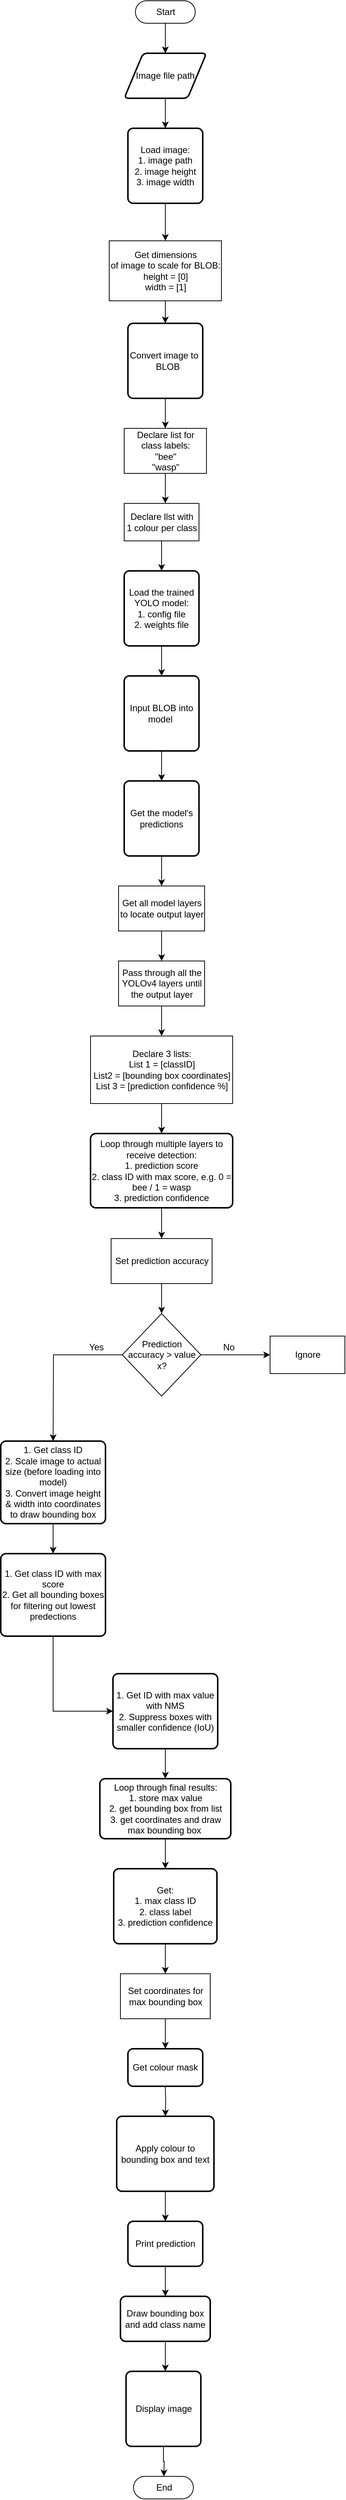 <mxfile version="18.0.1" type="github"><diagram id="6a731a19-8d31-9384-78a2-239565b7b9f0" name="Page-1"><mxGraphModel dx="1799" dy="2330" grid="0" gridSize="10" guides="1" tooltips="1" connect="1" arrows="1" fold="1" page="1" pageScale="1" pageWidth="827" pageHeight="1169" background="none" math="0" shadow="0"><root><mxCell id="0"/><mxCell id="1" parent="0"/><mxCell id="HkCphpIahGmISYKJfxxY-57" style="edgeStyle=orthogonalEdgeStyle;rounded=0;orthogonalLoop=1;jettySize=auto;html=1;exitX=0.5;exitY=0.5;exitDx=0;exitDy=15;exitPerimeter=0;" parent="1" source="HkCphpIahGmISYKJfxxY-55" edge="1"><mxGeometry relative="1" as="geometry"><mxPoint x="560" y="60" as="targetPoint"/></mxGeometry></mxCell><mxCell id="HkCphpIahGmISYKJfxxY-55" value="Start" style="html=1;dashed=0;whitespace=wrap;shape=mxgraph.dfd.start" parent="1" vertex="1"><mxGeometry x="520" y="-10" width="80" height="30" as="geometry"/></mxCell><mxCell id="HkCphpIahGmISYKJfxxY-60" style="edgeStyle=orthogonalEdgeStyle;rounded=0;orthogonalLoop=1;jettySize=auto;html=1;exitX=0.5;exitY=1;exitDx=0;exitDy=0;" parent="1" source="HkCphpIahGmISYKJfxxY-58" edge="1"><mxGeometry relative="1" as="geometry"><mxPoint x="560" y="160" as="targetPoint"/></mxGeometry></mxCell><mxCell id="HkCphpIahGmISYKJfxxY-58" value="Image file path" style="shape=parallelogram;html=1;strokeWidth=2;perimeter=parallelogramPerimeter;whiteSpace=wrap;rounded=1;arcSize=12;size=0.23;" parent="1" vertex="1"><mxGeometry x="505" y="60" width="110" height="60" as="geometry"/></mxCell><mxCell id="HkCphpIahGmISYKJfxxY-62" style="edgeStyle=orthogonalEdgeStyle;rounded=0;orthogonalLoop=1;jettySize=auto;html=1;exitX=0.5;exitY=1;exitDx=0;exitDy=0;entryX=0.5;entryY=0;entryDx=0;entryDy=0;" parent="1" source="HkCphpIahGmISYKJfxxY-59" target="HkCphpIahGmISYKJfxxY-61" edge="1"><mxGeometry relative="1" as="geometry"><mxPoint x="560" y="320" as="targetPoint"/></mxGeometry></mxCell><mxCell id="HkCphpIahGmISYKJfxxY-59" value="Load image:&lt;br&gt;1. image path&lt;br&gt;2. image height&lt;br&gt;3. image width" style="rounded=1;whiteSpace=wrap;html=1;absoluteArcSize=1;arcSize=14;strokeWidth=2;" parent="1" vertex="1"><mxGeometry x="510" y="160" width="100" height="100" as="geometry"/></mxCell><mxCell id="HkCphpIahGmISYKJfxxY-64" style="edgeStyle=orthogonalEdgeStyle;rounded=0;orthogonalLoop=1;jettySize=auto;html=1;exitX=0.5;exitY=1;exitDx=0;exitDy=0;" parent="1" source="HkCphpIahGmISYKJfxxY-61" edge="1"><mxGeometry relative="1" as="geometry"><mxPoint x="560" y="420" as="targetPoint"/></mxGeometry></mxCell><mxCell id="HkCphpIahGmISYKJfxxY-61" value="Get dimensions &lt;br&gt;of image to scale for BLOB:&lt;br&gt;height = [0]&lt;br&gt;width = [1]" style="html=1;dashed=0;whitespace=wrap;" parent="1" vertex="1"><mxGeometry x="485" y="310" width="150" height="80" as="geometry"/></mxCell><mxCell id="HkCphpIahGmISYKJfxxY-66" style="edgeStyle=orthogonalEdgeStyle;rounded=0;orthogonalLoop=1;jettySize=auto;html=1;exitX=0.5;exitY=1;exitDx=0;exitDy=0;" parent="1" source="HkCphpIahGmISYKJfxxY-63" edge="1"><mxGeometry relative="1" as="geometry"><mxPoint x="560" y="560" as="targetPoint"/></mxGeometry></mxCell><mxCell id="HkCphpIahGmISYKJfxxY-63" value="Convert image to&amp;nbsp; &amp;nbsp; &amp;nbsp;BLOB&lt;span style=&quot;white-space: pre&quot;&gt; &lt;/span&gt;" style="rounded=1;whiteSpace=wrap;html=1;absoluteArcSize=1;arcSize=14;strokeWidth=2;" parent="1" vertex="1"><mxGeometry x="510" y="420" width="100" height="100" as="geometry"/></mxCell><mxCell id="HkCphpIahGmISYKJfxxY-67" style="edgeStyle=orthogonalEdgeStyle;rounded=0;orthogonalLoop=1;jettySize=auto;html=1;exitX=0.5;exitY=1;exitDx=0;exitDy=0;" parent="1" source="HkCphpIahGmISYKJfxxY-65" edge="1"><mxGeometry relative="1" as="geometry"><mxPoint x="560" y="660" as="targetPoint"/></mxGeometry></mxCell><mxCell id="HkCphpIahGmISYKJfxxY-65" value="Declare list for&lt;br&gt;class labels:&lt;br&gt;&quot;bee&quot;&lt;br&gt;&quot;wasp&quot;" style="html=1;dashed=0;whitespace=wrap;" parent="1" vertex="1"><mxGeometry x="505" y="560" width="110" height="60" as="geometry"/></mxCell><mxCell id="HkCphpIahGmISYKJfxxY-69" style="edgeStyle=orthogonalEdgeStyle;rounded=0;orthogonalLoop=1;jettySize=auto;html=1;exitX=0.5;exitY=1;exitDx=0;exitDy=0;" parent="1" source="HkCphpIahGmISYKJfxxY-68" edge="1"><mxGeometry relative="1" as="geometry"><mxPoint x="555" y="750" as="targetPoint"/></mxGeometry></mxCell><mxCell id="HkCphpIahGmISYKJfxxY-68" value="Declare llst with &lt;br&gt;1 colour per class" style="html=1;dashed=0;whitespace=wrap;" parent="1" vertex="1"><mxGeometry x="505" y="660" width="100" height="50" as="geometry"/></mxCell><mxCell id="HkCphpIahGmISYKJfxxY-71" style="edgeStyle=orthogonalEdgeStyle;rounded=0;orthogonalLoop=1;jettySize=auto;html=1;exitX=0.5;exitY=1;exitDx=0;exitDy=0;" parent="1" source="HkCphpIahGmISYKJfxxY-70" edge="1"><mxGeometry relative="1" as="geometry"><mxPoint x="555" y="890" as="targetPoint"/></mxGeometry></mxCell><mxCell id="HkCphpIahGmISYKJfxxY-70" value="Load the trained YOLO model:&lt;br&gt;1. config file&lt;br&gt;2. weights file" style="rounded=1;whiteSpace=wrap;html=1;absoluteArcSize=1;arcSize=14;strokeWidth=2;" parent="1" vertex="1"><mxGeometry x="505" y="750" width="100" height="100" as="geometry"/></mxCell><mxCell id="HkCphpIahGmISYKJfxxY-74" style="edgeStyle=orthogonalEdgeStyle;rounded=0;orthogonalLoop=1;jettySize=auto;html=1;exitX=0.5;exitY=1;exitDx=0;exitDy=0;" parent="1" source="HkCphpIahGmISYKJfxxY-72" edge="1"><mxGeometry relative="1" as="geometry"><mxPoint x="555" y="1030" as="targetPoint"/></mxGeometry></mxCell><mxCell id="HkCphpIahGmISYKJfxxY-72" value="Input BLOB into model&amp;nbsp;" style="rounded=1;whiteSpace=wrap;html=1;absoluteArcSize=1;arcSize=14;strokeWidth=2;" parent="1" vertex="1"><mxGeometry x="505" y="890" width="100" height="100" as="geometry"/></mxCell><mxCell id="HkCphpIahGmISYKJfxxY-77" style="edgeStyle=orthogonalEdgeStyle;rounded=0;orthogonalLoop=1;jettySize=auto;html=1;exitX=0.5;exitY=1;exitDx=0;exitDy=0;" parent="1" source="HkCphpIahGmISYKJfxxY-73" edge="1"><mxGeometry relative="1" as="geometry"><mxPoint x="555" y="1270" as="targetPoint"/></mxGeometry></mxCell><mxCell id="HkCphpIahGmISYKJfxxY-73" value="Get all model layers &lt;br&gt;to locate output layer" style="html=1;dashed=0;whitespace=wrap;" parent="1" vertex="1"><mxGeometry x="497.5" y="1170" width="115" height="60" as="geometry"/></mxCell><mxCell id="HkCphpIahGmISYKJfxxY-76" style="edgeStyle=orthogonalEdgeStyle;rounded=0;orthogonalLoop=1;jettySize=auto;html=1;exitX=0.5;exitY=1;exitDx=0;exitDy=0;" parent="1" source="HkCphpIahGmISYKJfxxY-75" edge="1"><mxGeometry relative="1" as="geometry"><mxPoint x="555" y="1170" as="targetPoint"/></mxGeometry></mxCell><mxCell id="HkCphpIahGmISYKJfxxY-75" value="Get the model's predictions" style="rounded=1;whiteSpace=wrap;html=1;absoluteArcSize=1;arcSize=14;strokeWidth=2;" parent="1" vertex="1"><mxGeometry x="505" y="1030" width="100" height="100" as="geometry"/></mxCell><mxCell id="HkCphpIahGmISYKJfxxY-79" style="edgeStyle=orthogonalEdgeStyle;rounded=0;orthogonalLoop=1;jettySize=auto;html=1;exitX=0.5;exitY=1;exitDx=0;exitDy=0;" parent="1" source="HkCphpIahGmISYKJfxxY-78" edge="1"><mxGeometry relative="1" as="geometry"><mxPoint x="555" y="1370" as="targetPoint"/></mxGeometry></mxCell><mxCell id="HkCphpIahGmISYKJfxxY-78" value="Pass through all the &lt;br&gt;YOLOv4 layers until &lt;br&gt;the output layer" style="html=1;dashed=0;whitespace=wrap;" parent="1" vertex="1"><mxGeometry x="497.5" y="1270" width="115" height="60" as="geometry"/></mxCell><mxCell id="HkCphpIahGmISYKJfxxY-86" style="edgeStyle=orthogonalEdgeStyle;rounded=0;orthogonalLoop=1;jettySize=auto;html=1;exitX=0.5;exitY=1;exitDx=0;exitDy=0;" parent="1" source="HkCphpIahGmISYKJfxxY-83" edge="1"><mxGeometry relative="1" as="geometry"><mxPoint x="555" y="1640" as="targetPoint"/></mxGeometry></mxCell><mxCell id="HkCphpIahGmISYKJfxxY-83" value="Loop through multiple layers to receive detection:&lt;br&gt;1. prediction score&lt;br&gt;2. class ID with max score, e.g. 0 = bee / 1 = wasp&lt;br&gt;3. prediction confidence" style="rounded=1;whiteSpace=wrap;html=1;absoluteArcSize=1;arcSize=14;strokeWidth=2;" parent="1" vertex="1"><mxGeometry x="460" y="1500" width="190" height="99" as="geometry"/></mxCell><mxCell id="HkCphpIahGmISYKJfxxY-87" style="edgeStyle=orthogonalEdgeStyle;rounded=0;orthogonalLoop=1;jettySize=auto;html=1;exitX=0.5;exitY=1;exitDx=0;exitDy=0;" parent="1" source="HkCphpIahGmISYKJfxxY-85" edge="1"><mxGeometry relative="1" as="geometry"><mxPoint x="555" y="1740" as="targetPoint"/></mxGeometry></mxCell><mxCell id="HkCphpIahGmISYKJfxxY-85" value="Set prediction accuracy" style="html=1;dashed=0;whitespace=wrap;" parent="1" vertex="1"><mxGeometry x="487.5" y="1640" width="135" height="60" as="geometry"/></mxCell><mxCell id="HkCphpIahGmISYKJfxxY-89" style="edgeStyle=orthogonalEdgeStyle;rounded=0;orthogonalLoop=1;jettySize=auto;html=1;exitX=0;exitY=0.5;exitDx=0;exitDy=0;" parent="1" source="HkCphpIahGmISYKJfxxY-88" edge="1"><mxGeometry relative="1" as="geometry"><mxPoint x="410" y="1910" as="targetPoint"/></mxGeometry></mxCell><mxCell id="HkCphpIahGmISYKJfxxY-90" style="edgeStyle=orthogonalEdgeStyle;rounded=0;orthogonalLoop=1;jettySize=auto;html=1;exitX=1;exitY=0.5;exitDx=0;exitDy=0;" parent="1" source="HkCphpIahGmISYKJfxxY-88" edge="1"><mxGeometry relative="1" as="geometry"><mxPoint x="700" y="1795" as="targetPoint"/></mxGeometry></mxCell><mxCell id="HkCphpIahGmISYKJfxxY-88" value="Prediction accuracy &amp;gt; value x?" style="rhombus;whiteSpace=wrap;html=1;" parent="1" vertex="1"><mxGeometry x="502.5" y="1740" width="105" height="110" as="geometry"/></mxCell><mxCell id="HkCphpIahGmISYKJfxxY-91" value="No" style="text;html=1;strokeColor=none;fillColor=none;align=center;verticalAlign=middle;whiteSpace=wrap;rounded=0;" parent="1" vertex="1"><mxGeometry x="615" y="1770" width="60" height="30" as="geometry"/></mxCell><mxCell id="HkCphpIahGmISYKJfxxY-92" value="Ignore" style="html=1;dashed=0;whitespace=wrap;" parent="1" vertex="1"><mxGeometry x="700" y="1770" width="100" height="50" as="geometry"/></mxCell><mxCell id="HkCphpIahGmISYKJfxxY-93" value="Yes" style="text;html=1;strokeColor=none;fillColor=none;align=center;verticalAlign=middle;whiteSpace=wrap;rounded=0;" parent="1" vertex="1"><mxGeometry x="437.5" y="1770" width="60" height="30" as="geometry"/></mxCell><mxCell id="HkCphpIahGmISYKJfxxY-99" style="edgeStyle=orthogonalEdgeStyle;rounded=0;orthogonalLoop=1;jettySize=auto;html=1;exitX=0.5;exitY=1;exitDx=0;exitDy=0;" parent="1" source="HkCphpIahGmISYKJfxxY-95" edge="1"><mxGeometry relative="1" as="geometry"><mxPoint x="410" y="2060" as="targetPoint"/></mxGeometry></mxCell><mxCell id="HkCphpIahGmISYKJfxxY-95" value="1. Get class ID&lt;br&gt;2. Scale image to actual size (before loading into model)&lt;br&gt;3. Convert image height &amp;amp; width into coordinates to draw bounding box" style="rounded=1;whiteSpace=wrap;html=1;absoluteArcSize=1;arcSize=14;strokeWidth=2;" parent="1" vertex="1"><mxGeometry x="340" y="1910" width="140" height="110" as="geometry"/></mxCell><mxCell id="HkCphpIahGmISYKJfxxY-97" style="edgeStyle=orthogonalEdgeStyle;rounded=0;orthogonalLoop=1;jettySize=auto;html=1;exitX=0.5;exitY=1;exitDx=0;exitDy=0;" parent="1" source="HkCphpIahGmISYKJfxxY-96" edge="1"><mxGeometry relative="1" as="geometry"><mxPoint x="555" y="1500" as="targetPoint"/></mxGeometry></mxCell><mxCell id="HkCphpIahGmISYKJfxxY-96" value="Declare 3 lists:&lt;br&gt;List 1 = [classID]&lt;br&gt;List2 = [bounding box coordinates]&lt;br&gt;List 3 = [prediction confidence %]" style="html=1;dashed=0;whitespace=wrap;" parent="1" vertex="1"><mxGeometry x="460" y="1370" width="190" height="90" as="geometry"/></mxCell><mxCell id="HkCphpIahGmISYKJfxxY-101" style="edgeStyle=orthogonalEdgeStyle;rounded=0;orthogonalLoop=1;jettySize=auto;html=1;exitX=0.5;exitY=1;exitDx=0;exitDy=0;entryX=0;entryY=0.5;entryDx=0;entryDy=0;" parent="1" source="HkCphpIahGmISYKJfxxY-98" target="HkCphpIahGmISYKJfxxY-100" edge="1"><mxGeometry relative="1" as="geometry"/></mxCell><mxCell id="HkCphpIahGmISYKJfxxY-98" value="1. Get class ID with max score&lt;br&gt;2. Get all bounding boxes for filtering out lowest predections" style="rounded=1;whiteSpace=wrap;html=1;absoluteArcSize=1;arcSize=14;strokeWidth=2;" parent="1" vertex="1"><mxGeometry x="340" y="2060" width="140" height="110" as="geometry"/></mxCell><mxCell id="HkCphpIahGmISYKJfxxY-103" style="edgeStyle=orthogonalEdgeStyle;rounded=0;orthogonalLoop=1;jettySize=auto;html=1;exitX=0.5;exitY=1;exitDx=0;exitDy=0;" parent="1" source="HkCphpIahGmISYKJfxxY-100" edge="1"><mxGeometry relative="1" as="geometry"><mxPoint x="560" y="2360" as="targetPoint"/></mxGeometry></mxCell><mxCell id="HkCphpIahGmISYKJfxxY-100" value="1. Get ID with max value with NMS&lt;br&gt;2. Suppress boxes with smaller confidence (IoU)" style="rounded=1;whiteSpace=wrap;html=1;absoluteArcSize=1;arcSize=14;strokeWidth=2;" parent="1" vertex="1"><mxGeometry x="490" y="2220" width="140" height="100" as="geometry"/></mxCell><mxCell id="HkCphpIahGmISYKJfxxY-105" style="edgeStyle=orthogonalEdgeStyle;rounded=0;orthogonalLoop=1;jettySize=auto;html=1;exitX=0.5;exitY=1;exitDx=0;exitDy=0;" parent="1" source="HkCphpIahGmISYKJfxxY-102" edge="1"><mxGeometry relative="1" as="geometry"><mxPoint x="560" y="2480" as="targetPoint"/></mxGeometry></mxCell><mxCell id="HkCphpIahGmISYKJfxxY-102" value="Loop through final results:&lt;br&gt;1. store max value&lt;br&gt;2. get bounding box from list&lt;br&gt;3. get coordinates and draw max bounding box&amp;nbsp;" style="rounded=1;whiteSpace=wrap;html=1;absoluteArcSize=1;arcSize=14;strokeWidth=2;" parent="1" vertex="1"><mxGeometry x="472.5" y="2360" width="175" height="80" as="geometry"/></mxCell><mxCell id="HkCphpIahGmISYKJfxxY-107" style="edgeStyle=orthogonalEdgeStyle;rounded=0;orthogonalLoop=1;jettySize=auto;html=1;exitX=0.5;exitY=1;exitDx=0;exitDy=0;" parent="1" source="HkCphpIahGmISYKJfxxY-104" edge="1"><mxGeometry relative="1" as="geometry"><mxPoint x="560" y="2620" as="targetPoint"/></mxGeometry></mxCell><mxCell id="HkCphpIahGmISYKJfxxY-104" value="Get:&lt;br&gt;1. max class ID&lt;br&gt;2. class label&lt;br&gt;3. prediction confidence" style="rounded=1;whiteSpace=wrap;html=1;absoluteArcSize=1;arcSize=14;strokeWidth=2;" parent="1" vertex="1"><mxGeometry x="491" y="2480" width="138" height="100" as="geometry"/></mxCell><mxCell id="HkCphpIahGmISYKJfxxY-108" style="edgeStyle=orthogonalEdgeStyle;rounded=0;orthogonalLoop=1;jettySize=auto;html=1;exitX=0.5;exitY=1;exitDx=0;exitDy=0;" parent="1" source="HkCphpIahGmISYKJfxxY-106" edge="1"><mxGeometry relative="1" as="geometry"><mxPoint x="560" y="2720" as="targetPoint"/></mxGeometry></mxCell><mxCell id="HkCphpIahGmISYKJfxxY-106" value="Set coordinates for &lt;br&gt;max bounding box" style="html=1;dashed=0;whitespace=wrap;" parent="1" vertex="1"><mxGeometry x="500" y="2620" width="120" height="60" as="geometry"/></mxCell><mxCell id="HkCphpIahGmISYKJfxxY-110" style="edgeStyle=orthogonalEdgeStyle;rounded=0;orthogonalLoop=1;jettySize=auto;html=1;exitX=0.5;exitY=1;exitDx=0;exitDy=0;" parent="1" edge="1"><mxGeometry relative="1" as="geometry"><mxPoint x="560" y="2810" as="targetPoint"/><mxPoint x="560" y="2770" as="sourcePoint"/></mxGeometry></mxCell><mxCell id="HkCphpIahGmISYKJfxxY-114" style="edgeStyle=orthogonalEdgeStyle;rounded=0;orthogonalLoop=1;jettySize=auto;html=1;exitX=0.5;exitY=1;exitDx=0;exitDy=0;" parent="1" source="HkCphpIahGmISYKJfxxY-111" edge="1"><mxGeometry relative="1" as="geometry"><mxPoint x="560" y="2950" as="targetPoint"/></mxGeometry></mxCell><mxCell id="HkCphpIahGmISYKJfxxY-111" value="Apply colour to bounding box and text" style="rounded=1;whiteSpace=wrap;html=1;absoluteArcSize=1;arcSize=14;strokeWidth=2;" parent="1" vertex="1"><mxGeometry x="495" y="2810" width="130" height="100" as="geometry"/></mxCell><mxCell id="HkCphpIahGmISYKJfxxY-112" value="Get colour mask" style="rounded=1;whiteSpace=wrap;html=1;absoluteArcSize=1;arcSize=14;strokeWidth=2;" parent="1" vertex="1"><mxGeometry x="510" y="2720" width="100" height="50" as="geometry"/></mxCell><mxCell id="HkCphpIahGmISYKJfxxY-115" style="edgeStyle=orthogonalEdgeStyle;rounded=0;orthogonalLoop=1;jettySize=auto;html=1;exitX=0.5;exitY=1;exitDx=0;exitDy=0;" parent="1" source="HkCphpIahGmISYKJfxxY-113" edge="1"><mxGeometry relative="1" as="geometry"><mxPoint x="560" y="3050" as="targetPoint"/></mxGeometry></mxCell><mxCell id="HkCphpIahGmISYKJfxxY-113" value="Print prediction" style="rounded=1;whiteSpace=wrap;html=1;absoluteArcSize=1;arcSize=14;strokeWidth=2;" parent="1" vertex="1"><mxGeometry x="510" y="2950" width="100" height="60" as="geometry"/></mxCell><mxCell id="HkCphpIahGmISYKJfxxY-118" style="edgeStyle=orthogonalEdgeStyle;rounded=0;orthogonalLoop=1;jettySize=auto;html=1;exitX=0.5;exitY=1;exitDx=0;exitDy=0;" parent="1" source="HkCphpIahGmISYKJfxxY-116" edge="1"><mxGeometry relative="1" as="geometry"><mxPoint x="560" y="3150" as="targetPoint"/></mxGeometry></mxCell><mxCell id="HkCphpIahGmISYKJfxxY-116" value="Draw bounding box and add class name" style="rounded=1;whiteSpace=wrap;html=1;absoluteArcSize=1;arcSize=14;strokeWidth=2;" parent="1" vertex="1"><mxGeometry x="500" y="3050" width="120" height="60" as="geometry"/></mxCell><mxCell id="HkCphpIahGmISYKJfxxY-119" style="edgeStyle=orthogonalEdgeStyle;rounded=0;orthogonalLoop=1;jettySize=auto;html=1;exitX=0.5;exitY=1;exitDx=0;exitDy=0;" parent="1" source="HkCphpIahGmISYKJfxxY-117" edge="1"><mxGeometry relative="1" as="geometry"><mxPoint x="558" y="3290" as="targetPoint"/></mxGeometry></mxCell><mxCell id="HkCphpIahGmISYKJfxxY-117" value="Display image" style="rounded=1;whiteSpace=wrap;html=1;absoluteArcSize=1;arcSize=14;strokeWidth=2;" parent="1" vertex="1"><mxGeometry x="507.5" y="3150" width="100" height="100" as="geometry"/></mxCell><mxCell id="HkCphpIahGmISYKJfxxY-121" value="End" style="html=1;dashed=0;whitespace=wrap;shape=mxgraph.dfd.start" parent="1" vertex="1"><mxGeometry x="517.5" y="3290" width="80" height="30" as="geometry"/></mxCell></root></mxGraphModel></diagram></mxfile>